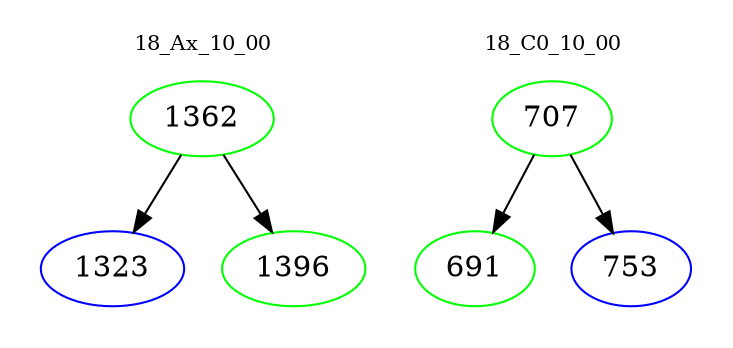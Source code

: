 digraph{
subgraph cluster_0 {
color = white
label = "18_Ax_10_00";
fontsize=10;
T0_1362 [label="1362", color="green"]
T0_1362 -> T0_1323 [color="black"]
T0_1323 [label="1323", color="blue"]
T0_1362 -> T0_1396 [color="black"]
T0_1396 [label="1396", color="green"]
}
subgraph cluster_1 {
color = white
label = "18_C0_10_00";
fontsize=10;
T1_707 [label="707", color="green"]
T1_707 -> T1_691 [color="black"]
T1_691 [label="691", color="green"]
T1_707 -> T1_753 [color="black"]
T1_753 [label="753", color="blue"]
}
}

